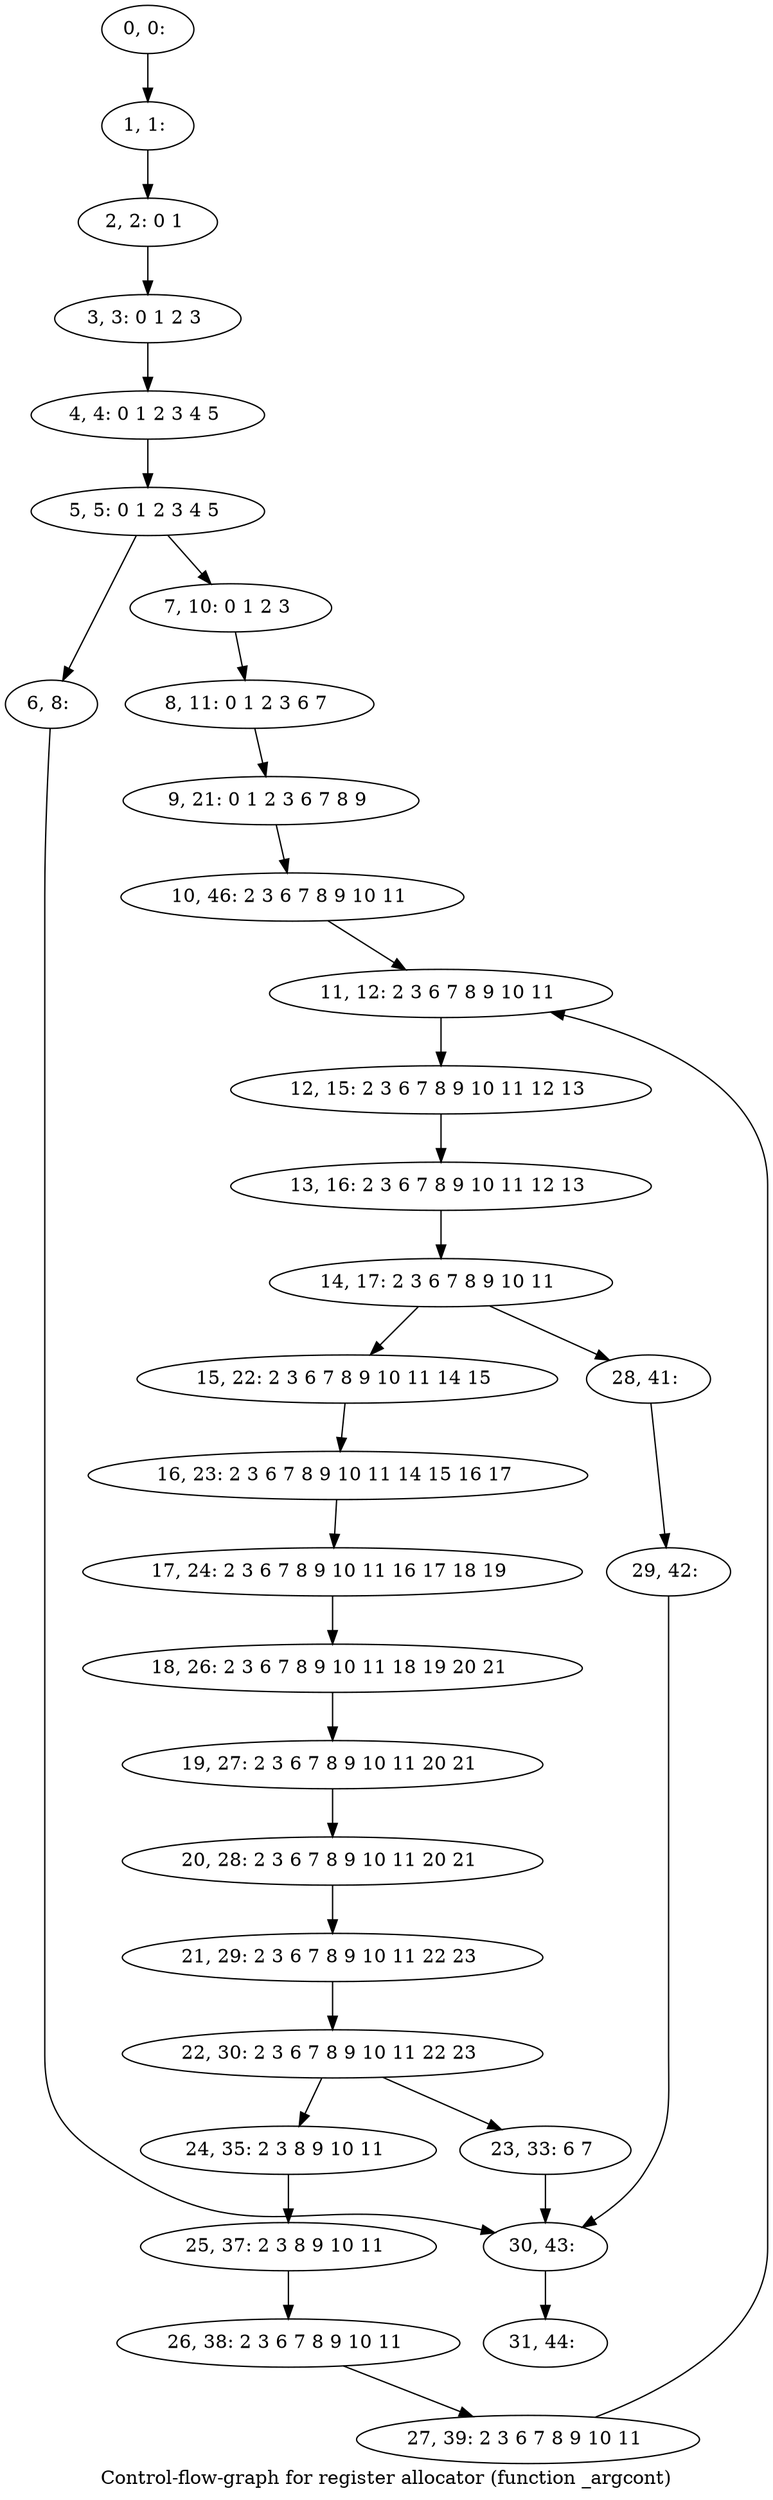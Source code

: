 digraph G {
graph [label="Control-flow-graph for register allocator (function _argcont)"]
0[label="0, 0: "];
1[label="1, 1: "];
2[label="2, 2: 0 1 "];
3[label="3, 3: 0 1 2 3 "];
4[label="4, 4: 0 1 2 3 4 5 "];
5[label="5, 5: 0 1 2 3 4 5 "];
6[label="6, 8: "];
7[label="7, 10: 0 1 2 3 "];
8[label="8, 11: 0 1 2 3 6 7 "];
9[label="9, 21: 0 1 2 3 6 7 8 9 "];
10[label="10, 46: 2 3 6 7 8 9 10 11 "];
11[label="11, 12: 2 3 6 7 8 9 10 11 "];
12[label="12, 15: 2 3 6 7 8 9 10 11 12 13 "];
13[label="13, 16: 2 3 6 7 8 9 10 11 12 13 "];
14[label="14, 17: 2 3 6 7 8 9 10 11 "];
15[label="15, 22: 2 3 6 7 8 9 10 11 14 15 "];
16[label="16, 23: 2 3 6 7 8 9 10 11 14 15 16 17 "];
17[label="17, 24: 2 3 6 7 8 9 10 11 16 17 18 19 "];
18[label="18, 26: 2 3 6 7 8 9 10 11 18 19 20 21 "];
19[label="19, 27: 2 3 6 7 8 9 10 11 20 21 "];
20[label="20, 28: 2 3 6 7 8 9 10 11 20 21 "];
21[label="21, 29: 2 3 6 7 8 9 10 11 22 23 "];
22[label="22, 30: 2 3 6 7 8 9 10 11 22 23 "];
23[label="23, 33: 6 7 "];
24[label="24, 35: 2 3 8 9 10 11 "];
25[label="25, 37: 2 3 8 9 10 11 "];
26[label="26, 38: 2 3 6 7 8 9 10 11 "];
27[label="27, 39: 2 3 6 7 8 9 10 11 "];
28[label="28, 41: "];
29[label="29, 42: "];
30[label="30, 43: "];
31[label="31, 44: "];
0->1 ;
1->2 ;
2->3 ;
3->4 ;
4->5 ;
5->6 ;
5->7 ;
6->30 ;
7->8 ;
8->9 ;
9->10 ;
10->11 ;
11->12 ;
12->13 ;
13->14 ;
14->15 ;
14->28 ;
15->16 ;
16->17 ;
17->18 ;
18->19 ;
19->20 ;
20->21 ;
21->22 ;
22->23 ;
22->24 ;
23->30 ;
24->25 ;
25->26 ;
26->27 ;
27->11 ;
28->29 ;
29->30 ;
30->31 ;
}
